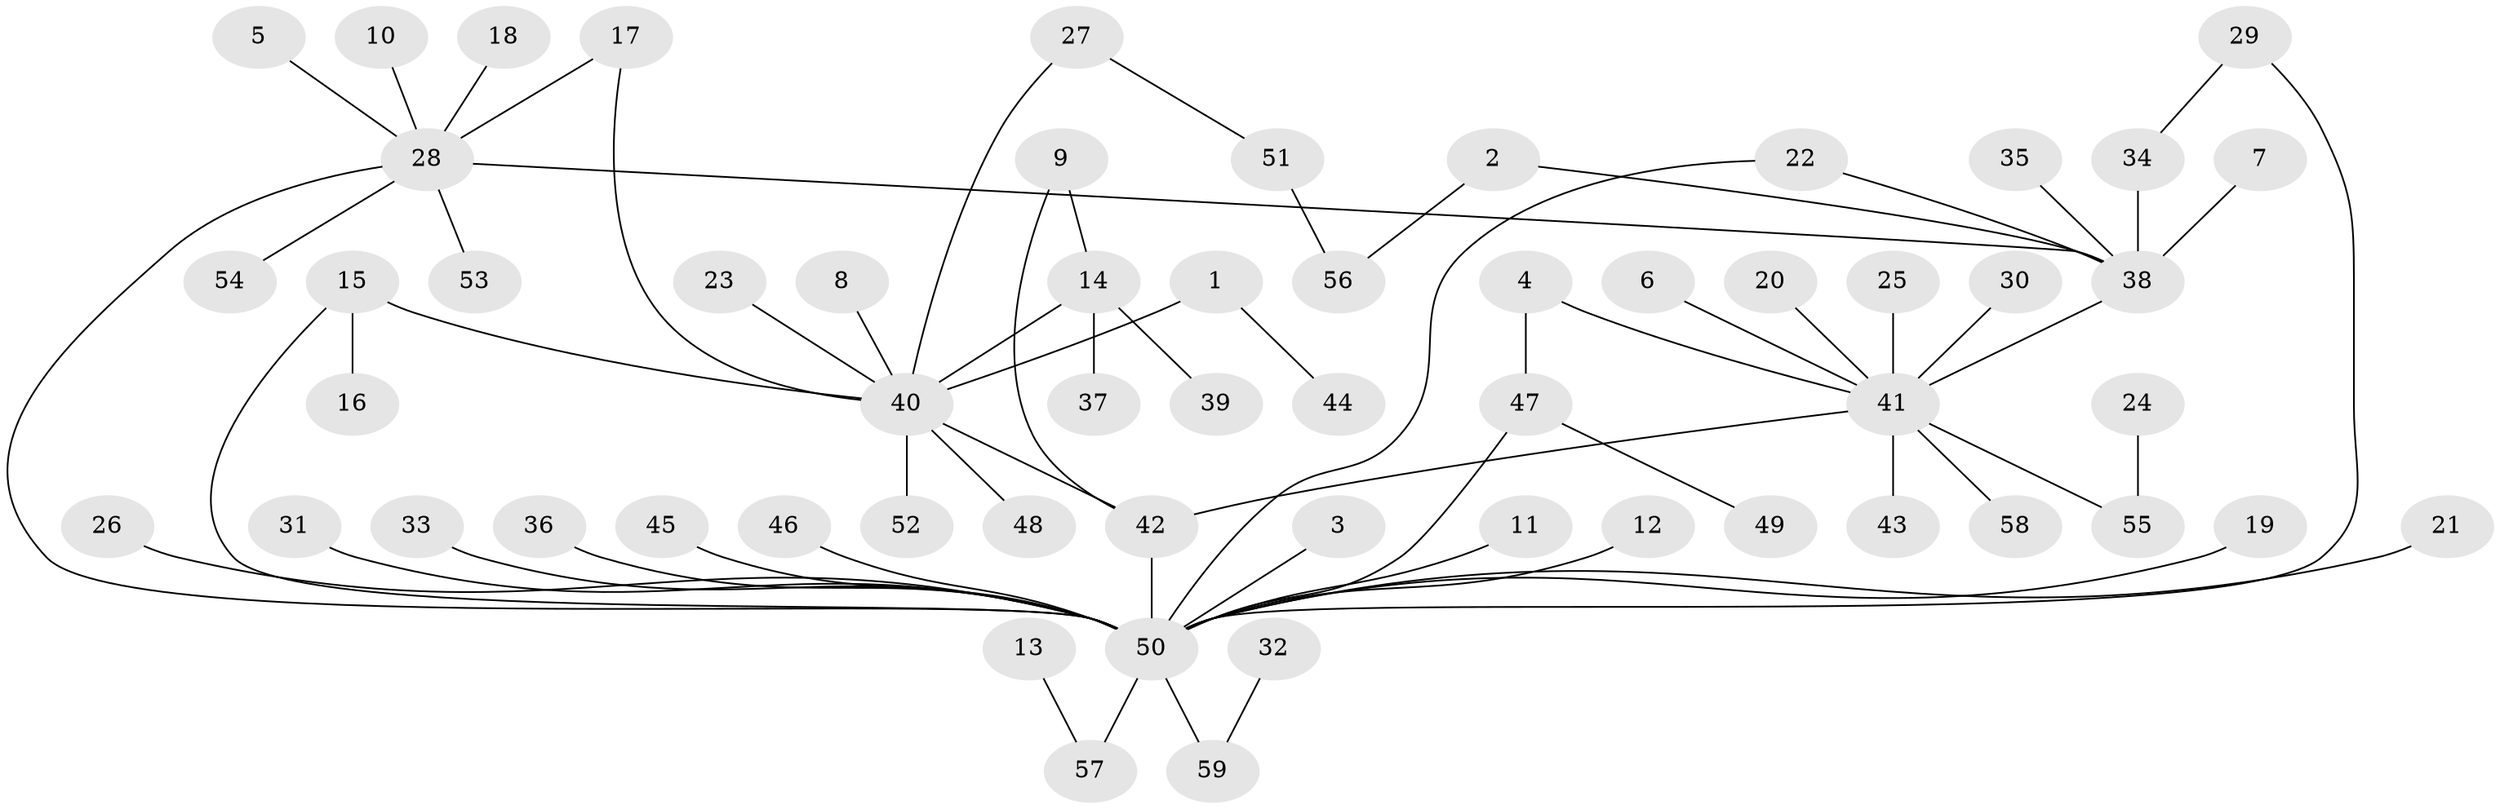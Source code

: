 // original degree distribution, {23: 0.008547008547008548, 2: 0.1623931623931624, 11: 0.008547008547008548, 10: 0.008547008547008548, 7: 0.008547008547008548, 3: 0.08547008547008547, 12: 0.017094017094017096, 4: 0.042735042735042736, 6: 0.017094017094017096, 1: 0.6410256410256411}
// Generated by graph-tools (version 1.1) at 2025/01/03/09/25 03:01:44]
// undirected, 59 vertices, 66 edges
graph export_dot {
graph [start="1"]
  node [color=gray90,style=filled];
  1;
  2;
  3;
  4;
  5;
  6;
  7;
  8;
  9;
  10;
  11;
  12;
  13;
  14;
  15;
  16;
  17;
  18;
  19;
  20;
  21;
  22;
  23;
  24;
  25;
  26;
  27;
  28;
  29;
  30;
  31;
  32;
  33;
  34;
  35;
  36;
  37;
  38;
  39;
  40;
  41;
  42;
  43;
  44;
  45;
  46;
  47;
  48;
  49;
  50;
  51;
  52;
  53;
  54;
  55;
  56;
  57;
  58;
  59;
  1 -- 40 [weight=1.0];
  1 -- 44 [weight=1.0];
  2 -- 38 [weight=1.0];
  2 -- 56 [weight=1.0];
  3 -- 50 [weight=1.0];
  4 -- 41 [weight=1.0];
  4 -- 47 [weight=1.0];
  5 -- 28 [weight=1.0];
  6 -- 41 [weight=1.0];
  7 -- 38 [weight=1.0];
  8 -- 40 [weight=1.0];
  9 -- 14 [weight=1.0];
  9 -- 42 [weight=1.0];
  10 -- 28 [weight=1.0];
  11 -- 50 [weight=1.0];
  12 -- 50 [weight=1.0];
  13 -- 57 [weight=1.0];
  14 -- 37 [weight=1.0];
  14 -- 39 [weight=1.0];
  14 -- 40 [weight=1.0];
  15 -- 16 [weight=1.0];
  15 -- 40 [weight=1.0];
  15 -- 50 [weight=1.0];
  17 -- 28 [weight=1.0];
  17 -- 40 [weight=1.0];
  18 -- 28 [weight=1.0];
  19 -- 50 [weight=1.0];
  20 -- 41 [weight=1.0];
  21 -- 50 [weight=1.0];
  22 -- 38 [weight=1.0];
  22 -- 50 [weight=1.0];
  23 -- 40 [weight=1.0];
  24 -- 55 [weight=1.0];
  25 -- 41 [weight=1.0];
  26 -- 50 [weight=1.0];
  27 -- 40 [weight=1.0];
  27 -- 51 [weight=1.0];
  28 -- 38 [weight=1.0];
  28 -- 50 [weight=1.0];
  28 -- 53 [weight=1.0];
  28 -- 54 [weight=1.0];
  29 -- 34 [weight=1.0];
  29 -- 50 [weight=1.0];
  30 -- 41 [weight=1.0];
  31 -- 50 [weight=1.0];
  32 -- 59 [weight=1.0];
  33 -- 50 [weight=1.0];
  34 -- 38 [weight=1.0];
  35 -- 38 [weight=1.0];
  36 -- 50 [weight=1.0];
  38 -- 41 [weight=1.0];
  40 -- 42 [weight=1.0];
  40 -- 48 [weight=1.0];
  40 -- 52 [weight=1.0];
  41 -- 42 [weight=1.0];
  41 -- 43 [weight=1.0];
  41 -- 55 [weight=1.0];
  41 -- 58 [weight=1.0];
  42 -- 50 [weight=1.0];
  45 -- 50 [weight=1.0];
  46 -- 50 [weight=1.0];
  47 -- 49 [weight=1.0];
  47 -- 50 [weight=1.0];
  50 -- 57 [weight=1.0];
  50 -- 59 [weight=1.0];
  51 -- 56 [weight=1.0];
}

